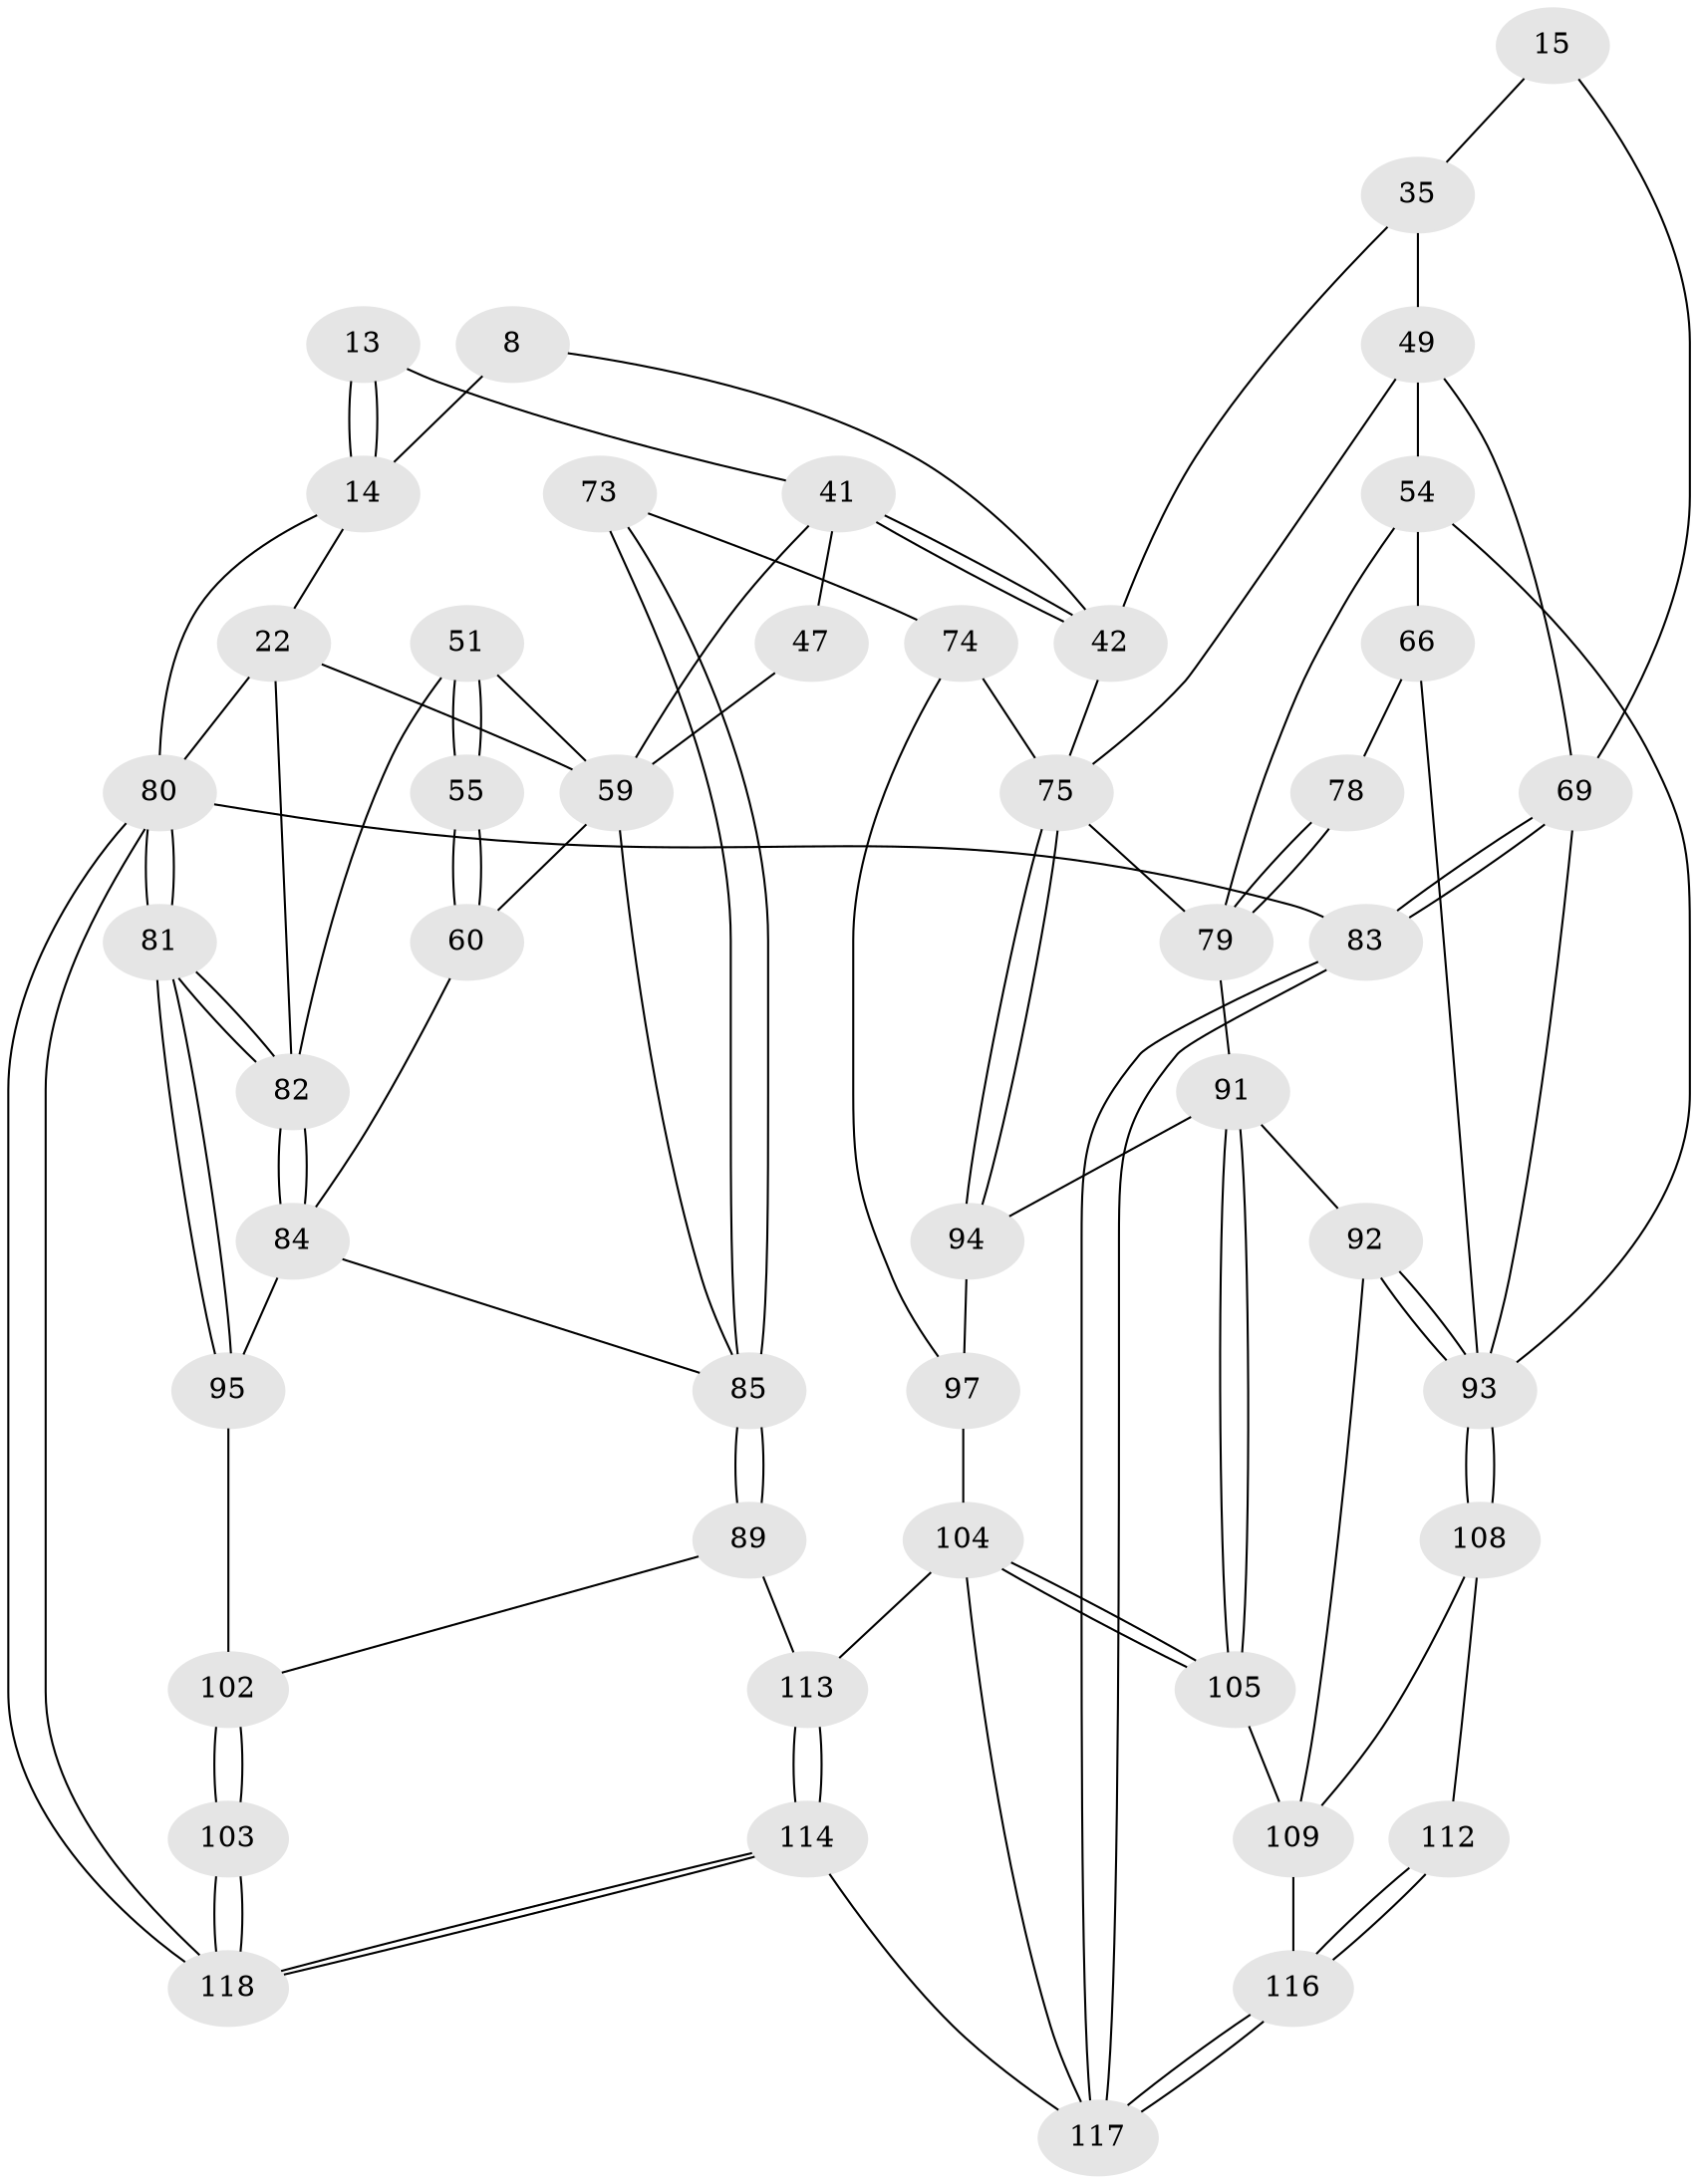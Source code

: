 // original degree distribution, {3: 0.01694915254237288, 5: 0.4745762711864407, 6: 0.2457627118644068, 4: 0.2627118644067797}
// Generated by graph-tools (version 1.1) at 2025/05/03/04/25 22:05:11]
// undirected, 47 vertices, 103 edges
graph export_dot {
graph [start="1"]
  node [color=gray90,style=filled];
  8 [pos="+0.49979679197921584+0.1103363062293308"];
  13 [pos="+0.6876063685213987+0.15678562144057184"];
  14 [pos="+0.6311097484689064+0.10820433652487875",super="+7+12"];
  15 [pos="+0.2592533384928803+0.0020520012313333677",super="+11+6"];
  22 [pos="+0.8546888488350101+0.17854555907044856",super="+19+21"];
  35 [pos="+0.3275501972727301+0.2504684362852778",super="+18"];
  41 [pos="+0.6112191003690548+0.37888589531866335",super="+25+26"];
  42 [pos="+0.5244166400453667+0.4107989371530365",super="+34+33+9"];
  47 [pos="+0.7866510139148304+0.4469950146903839",super="+24"];
  49 [pos="+0.32044723686121396+0.4373085798195268",super="+39+40"];
  51 [pos="+0.8904448294569844+0.4281889729805168",super="+37"];
  54 [pos="+0.13960584339975335+0.3673926429907053",super="+53+43"];
  55 [pos="+0.9434506202033144+0.47045469503174014"];
  59 [pos="+0.7963056779115286+0.4774041365089794",super="+58+52+50+46"];
  60 [pos="+0.9302679261232752+0.5061348853209228"];
  66 [pos="+0.056679696520907215+0.6001687334766587",super="+63"];
  69 [pos="+0+0.7066757281902722",super="+45+29"];
  73 [pos="+0.5605504846136473+0.5921799441410092"];
  74 [pos="+0.5298227277707797+0.5768348608322579"];
  75 [pos="+0.5170140211057079+0.5611563513869867",super="+70"];
  78 [pos="+0.17886986260013776+0.579259651079575",super="+62"];
  79 [pos="+0.24133683466391945+0.6374892092262247",super="+71"];
  80 [pos="+1+1",super="+3"];
  81 [pos="+1+0.7228044360181188"];
  82 [pos="+1+0.5830229313652249",super="+64+32+31+27"];
  83 [pos="+0+1",super="+4"];
  84 [pos="+0.9285819347848466+0.6620604246042087",super="+76+65"];
  85 [pos="+0.7517709345306058+0.7823458263067972",super="+77+72"];
  89 [pos="+0.7702039199854817+0.8650450281724221"];
  91 [pos="+0.23469010529800843+0.744458479983811",super="+90"];
  92 [pos="+0.1802272736645486+0.7540383135102979"];
  93 [pos="+0+0.7265828897592771",super="+68+57+44"];
  94 [pos="+0.3294224177822437+0.7376492354210525"];
  95 [pos="+1+0.7239468016186854",super="+86"];
  97 [pos="+0.3398446993862632+0.7521665316967808",super="+96"];
  102 [pos="+0.9820180458704387+0.7635101269843416",super="+88"];
  103 [pos="+0.9665991118196232+1"];
  104 [pos="+0.3271919839966955+0.9758389407896896",super="+100+101+99"];
  105 [pos="+0.2559434883068415+0.9225788368750732"];
  108 [pos="+0.02232872609744603+0.8404367091642317"];
  109 [pos="+0.0843271765561612+0.8870530222656656",super="+107+106"];
  112 [pos="+0.04539812478111274+0.960097178953001"];
  113 [pos="+0.5458885999224864+0.9132069656981481",super="+98"];
  114 [pos="+0.46842393386273506+1"];
  116 [pos="+0.05212451999400859+1",super="+110+111"];
  117 [pos="+0.0028435802595911104+1",super="+115"];
  118 [pos="+1+1"];
  8 -- 14 [weight=2];
  8 -- 42;
  13 -- 14 [weight=2];
  13 -- 14;
  13 -- 41;
  14 -- 80;
  14 -- 22;
  15 -- 69 [weight=2];
  15 -- 35 [weight=2];
  22 -- 82 [weight=3];
  22 -- 59;
  22 -- 80;
  35 -- 42 [weight=2];
  35 -- 49 [weight=2];
  41 -- 42 [weight=2];
  41 -- 42;
  41 -- 47;
  41 -- 59;
  42 -- 75;
  47 -- 59 [weight=3];
  49 -- 54 [weight=2];
  49 -- 69;
  49 -- 75;
  51 -- 55 [weight=2];
  51 -- 55;
  51 -- 82;
  51 -- 59 [weight=2];
  54 -- 66;
  54 -- 93;
  54 -- 79;
  55 -- 60;
  55 -- 60;
  59 -- 60;
  59 -- 85;
  60 -- 84;
  66 -- 78 [weight=2];
  66 -- 93 [weight=2];
  69 -- 83 [weight=3];
  69 -- 83;
  69 -- 93 [weight=2];
  73 -- 74;
  73 -- 85 [weight=2];
  73 -- 85;
  74 -- 75;
  74 -- 97;
  75 -- 94;
  75 -- 94;
  75 -- 79;
  78 -- 79 [weight=2];
  78 -- 79;
  79 -- 91;
  80 -- 81;
  80 -- 81;
  80 -- 118;
  80 -- 118;
  80 -- 83 [weight=2];
  81 -- 82;
  81 -- 82;
  81 -- 95;
  81 -- 95;
  82 -- 84 [weight=2];
  82 -- 84;
  83 -- 117;
  83 -- 117;
  84 -- 85;
  84 -- 95;
  85 -- 89;
  85 -- 89;
  89 -- 102;
  89 -- 113;
  91 -- 92;
  91 -- 105;
  91 -- 105;
  91 -- 94;
  92 -- 93;
  92 -- 93;
  92 -- 109;
  93 -- 108;
  93 -- 108;
  94 -- 97;
  95 -- 102 [weight=2];
  97 -- 104 [weight=2];
  102 -- 103 [weight=2];
  102 -- 103;
  103 -- 118;
  103 -- 118;
  104 -- 105;
  104 -- 105;
  104 -- 113 [weight=2];
  104 -- 117;
  105 -- 109;
  108 -- 109;
  108 -- 112;
  109 -- 116 [weight=2];
  112 -- 116 [weight=2];
  112 -- 116;
  113 -- 114;
  113 -- 114;
  114 -- 118;
  114 -- 118;
  114 -- 117;
  116 -- 117;
  116 -- 117;
}
